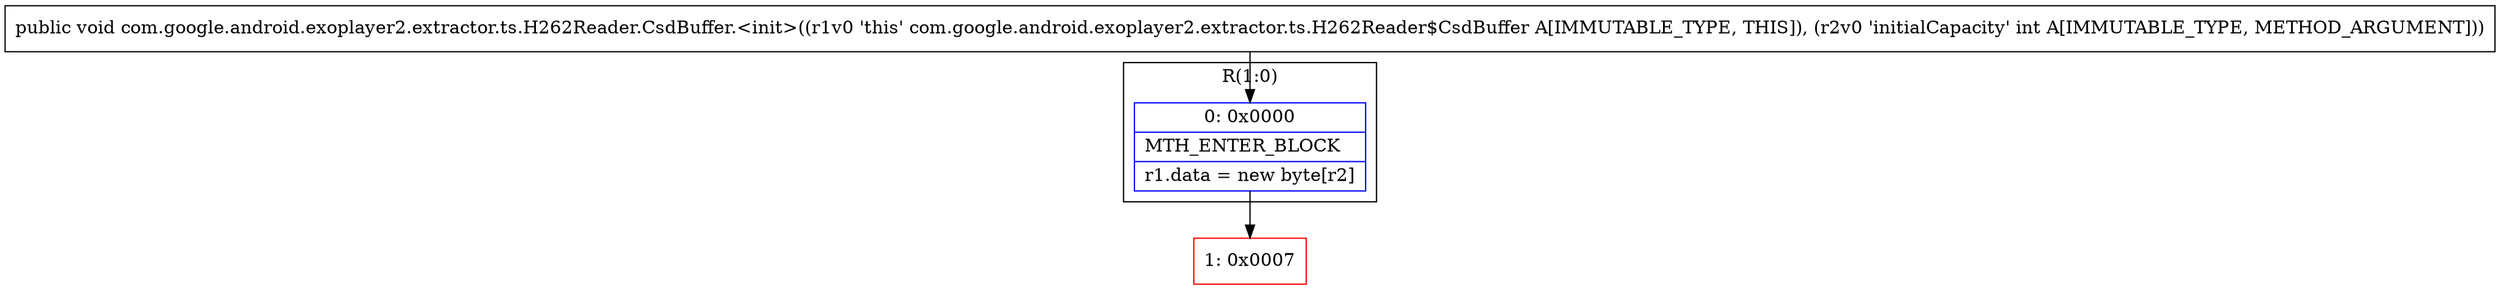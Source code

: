 digraph "CFG forcom.google.android.exoplayer2.extractor.ts.H262Reader.CsdBuffer.\<init\>(I)V" {
subgraph cluster_Region_165384004 {
label = "R(1:0)";
node [shape=record,color=blue];
Node_0 [shape=record,label="{0\:\ 0x0000|MTH_ENTER_BLOCK\l|r1.data = new byte[r2]\l}"];
}
Node_1 [shape=record,color=red,label="{1\:\ 0x0007}"];
MethodNode[shape=record,label="{public void com.google.android.exoplayer2.extractor.ts.H262Reader.CsdBuffer.\<init\>((r1v0 'this' com.google.android.exoplayer2.extractor.ts.H262Reader$CsdBuffer A[IMMUTABLE_TYPE, THIS]), (r2v0 'initialCapacity' int A[IMMUTABLE_TYPE, METHOD_ARGUMENT])) }"];
MethodNode -> Node_0;
Node_0 -> Node_1;
}

